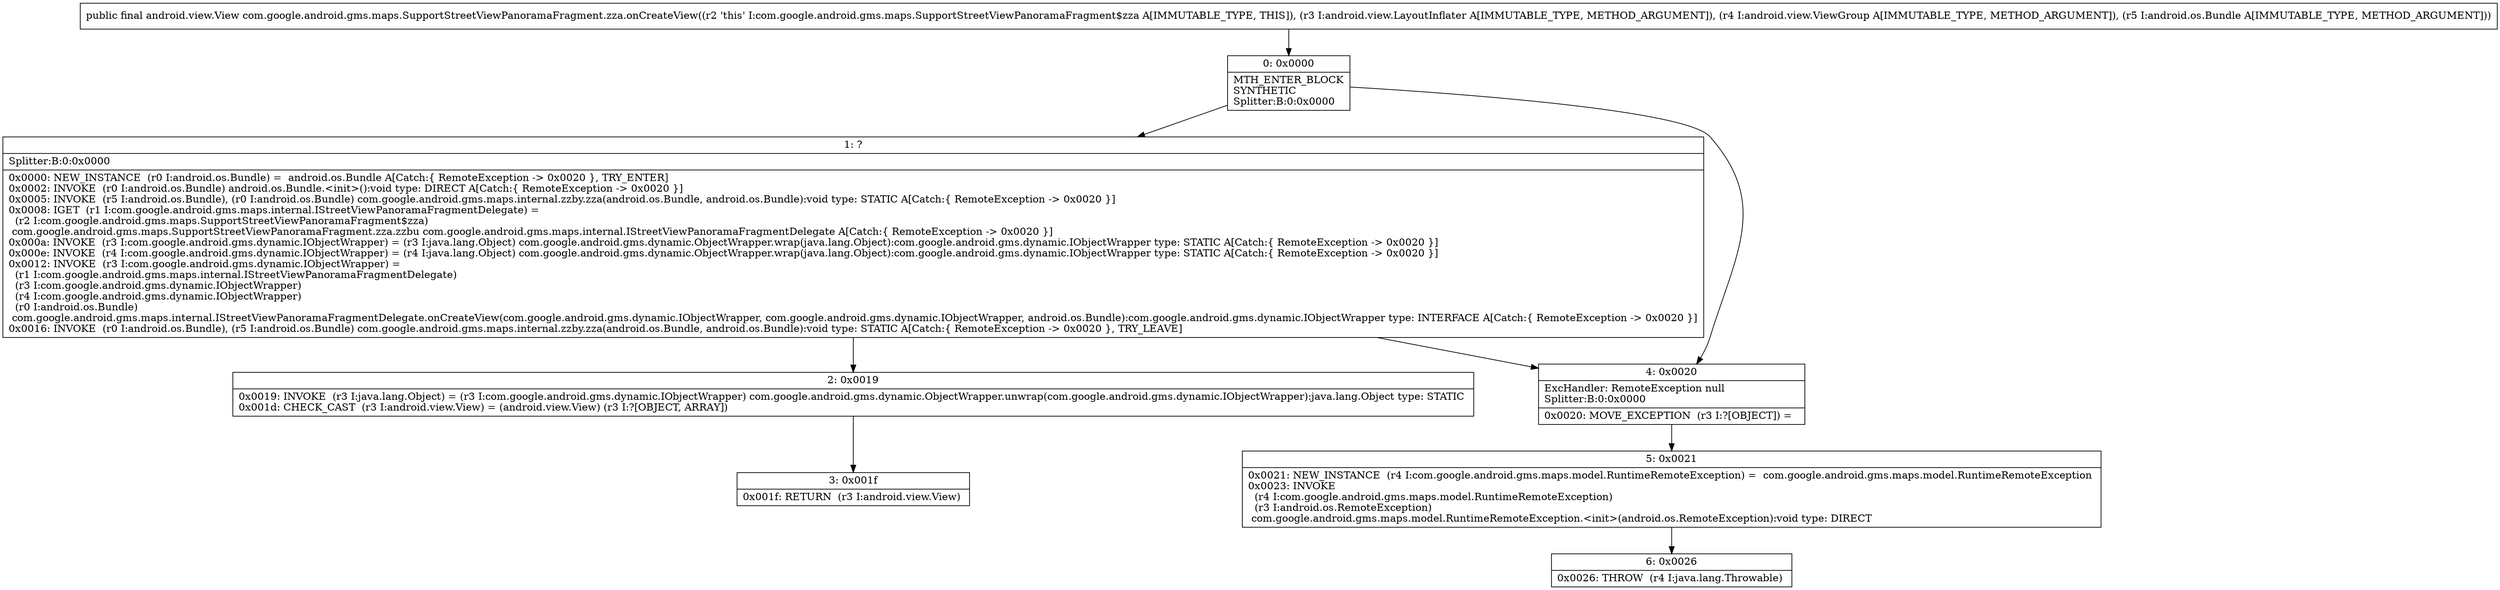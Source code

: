 digraph "CFG forcom.google.android.gms.maps.SupportStreetViewPanoramaFragment.zza.onCreateView(Landroid\/view\/LayoutInflater;Landroid\/view\/ViewGroup;Landroid\/os\/Bundle;)Landroid\/view\/View;" {
Node_0 [shape=record,label="{0\:\ 0x0000|MTH_ENTER_BLOCK\lSYNTHETIC\lSplitter:B:0:0x0000\l}"];
Node_1 [shape=record,label="{1\:\ ?|Splitter:B:0:0x0000\l|0x0000: NEW_INSTANCE  (r0 I:android.os.Bundle) =  android.os.Bundle A[Catch:\{ RemoteException \-\> 0x0020 \}, TRY_ENTER]\l0x0002: INVOKE  (r0 I:android.os.Bundle) android.os.Bundle.\<init\>():void type: DIRECT A[Catch:\{ RemoteException \-\> 0x0020 \}]\l0x0005: INVOKE  (r5 I:android.os.Bundle), (r0 I:android.os.Bundle) com.google.android.gms.maps.internal.zzby.zza(android.os.Bundle, android.os.Bundle):void type: STATIC A[Catch:\{ RemoteException \-\> 0x0020 \}]\l0x0008: IGET  (r1 I:com.google.android.gms.maps.internal.IStreetViewPanoramaFragmentDelegate) = \l  (r2 I:com.google.android.gms.maps.SupportStreetViewPanoramaFragment$zza)\l com.google.android.gms.maps.SupportStreetViewPanoramaFragment.zza.zzbu com.google.android.gms.maps.internal.IStreetViewPanoramaFragmentDelegate A[Catch:\{ RemoteException \-\> 0x0020 \}]\l0x000a: INVOKE  (r3 I:com.google.android.gms.dynamic.IObjectWrapper) = (r3 I:java.lang.Object) com.google.android.gms.dynamic.ObjectWrapper.wrap(java.lang.Object):com.google.android.gms.dynamic.IObjectWrapper type: STATIC A[Catch:\{ RemoteException \-\> 0x0020 \}]\l0x000e: INVOKE  (r4 I:com.google.android.gms.dynamic.IObjectWrapper) = (r4 I:java.lang.Object) com.google.android.gms.dynamic.ObjectWrapper.wrap(java.lang.Object):com.google.android.gms.dynamic.IObjectWrapper type: STATIC A[Catch:\{ RemoteException \-\> 0x0020 \}]\l0x0012: INVOKE  (r3 I:com.google.android.gms.dynamic.IObjectWrapper) = \l  (r1 I:com.google.android.gms.maps.internal.IStreetViewPanoramaFragmentDelegate)\l  (r3 I:com.google.android.gms.dynamic.IObjectWrapper)\l  (r4 I:com.google.android.gms.dynamic.IObjectWrapper)\l  (r0 I:android.os.Bundle)\l com.google.android.gms.maps.internal.IStreetViewPanoramaFragmentDelegate.onCreateView(com.google.android.gms.dynamic.IObjectWrapper, com.google.android.gms.dynamic.IObjectWrapper, android.os.Bundle):com.google.android.gms.dynamic.IObjectWrapper type: INTERFACE A[Catch:\{ RemoteException \-\> 0x0020 \}]\l0x0016: INVOKE  (r0 I:android.os.Bundle), (r5 I:android.os.Bundle) com.google.android.gms.maps.internal.zzby.zza(android.os.Bundle, android.os.Bundle):void type: STATIC A[Catch:\{ RemoteException \-\> 0x0020 \}, TRY_LEAVE]\l}"];
Node_2 [shape=record,label="{2\:\ 0x0019|0x0019: INVOKE  (r3 I:java.lang.Object) = (r3 I:com.google.android.gms.dynamic.IObjectWrapper) com.google.android.gms.dynamic.ObjectWrapper.unwrap(com.google.android.gms.dynamic.IObjectWrapper):java.lang.Object type: STATIC \l0x001d: CHECK_CAST  (r3 I:android.view.View) = (android.view.View) (r3 I:?[OBJECT, ARRAY]) \l}"];
Node_3 [shape=record,label="{3\:\ 0x001f|0x001f: RETURN  (r3 I:android.view.View) \l}"];
Node_4 [shape=record,label="{4\:\ 0x0020|ExcHandler: RemoteException null\lSplitter:B:0:0x0000\l|0x0020: MOVE_EXCEPTION  (r3 I:?[OBJECT]) =  \l}"];
Node_5 [shape=record,label="{5\:\ 0x0021|0x0021: NEW_INSTANCE  (r4 I:com.google.android.gms.maps.model.RuntimeRemoteException) =  com.google.android.gms.maps.model.RuntimeRemoteException \l0x0023: INVOKE  \l  (r4 I:com.google.android.gms.maps.model.RuntimeRemoteException)\l  (r3 I:android.os.RemoteException)\l com.google.android.gms.maps.model.RuntimeRemoteException.\<init\>(android.os.RemoteException):void type: DIRECT \l}"];
Node_6 [shape=record,label="{6\:\ 0x0026|0x0026: THROW  (r4 I:java.lang.Throwable) \l}"];
MethodNode[shape=record,label="{public final android.view.View com.google.android.gms.maps.SupportStreetViewPanoramaFragment.zza.onCreateView((r2 'this' I:com.google.android.gms.maps.SupportStreetViewPanoramaFragment$zza A[IMMUTABLE_TYPE, THIS]), (r3 I:android.view.LayoutInflater A[IMMUTABLE_TYPE, METHOD_ARGUMENT]), (r4 I:android.view.ViewGroup A[IMMUTABLE_TYPE, METHOD_ARGUMENT]), (r5 I:android.os.Bundle A[IMMUTABLE_TYPE, METHOD_ARGUMENT])) }"];
MethodNode -> Node_0;
Node_0 -> Node_1;
Node_0 -> Node_4;
Node_1 -> Node_2;
Node_1 -> Node_4;
Node_2 -> Node_3;
Node_4 -> Node_5;
Node_5 -> Node_6;
}


